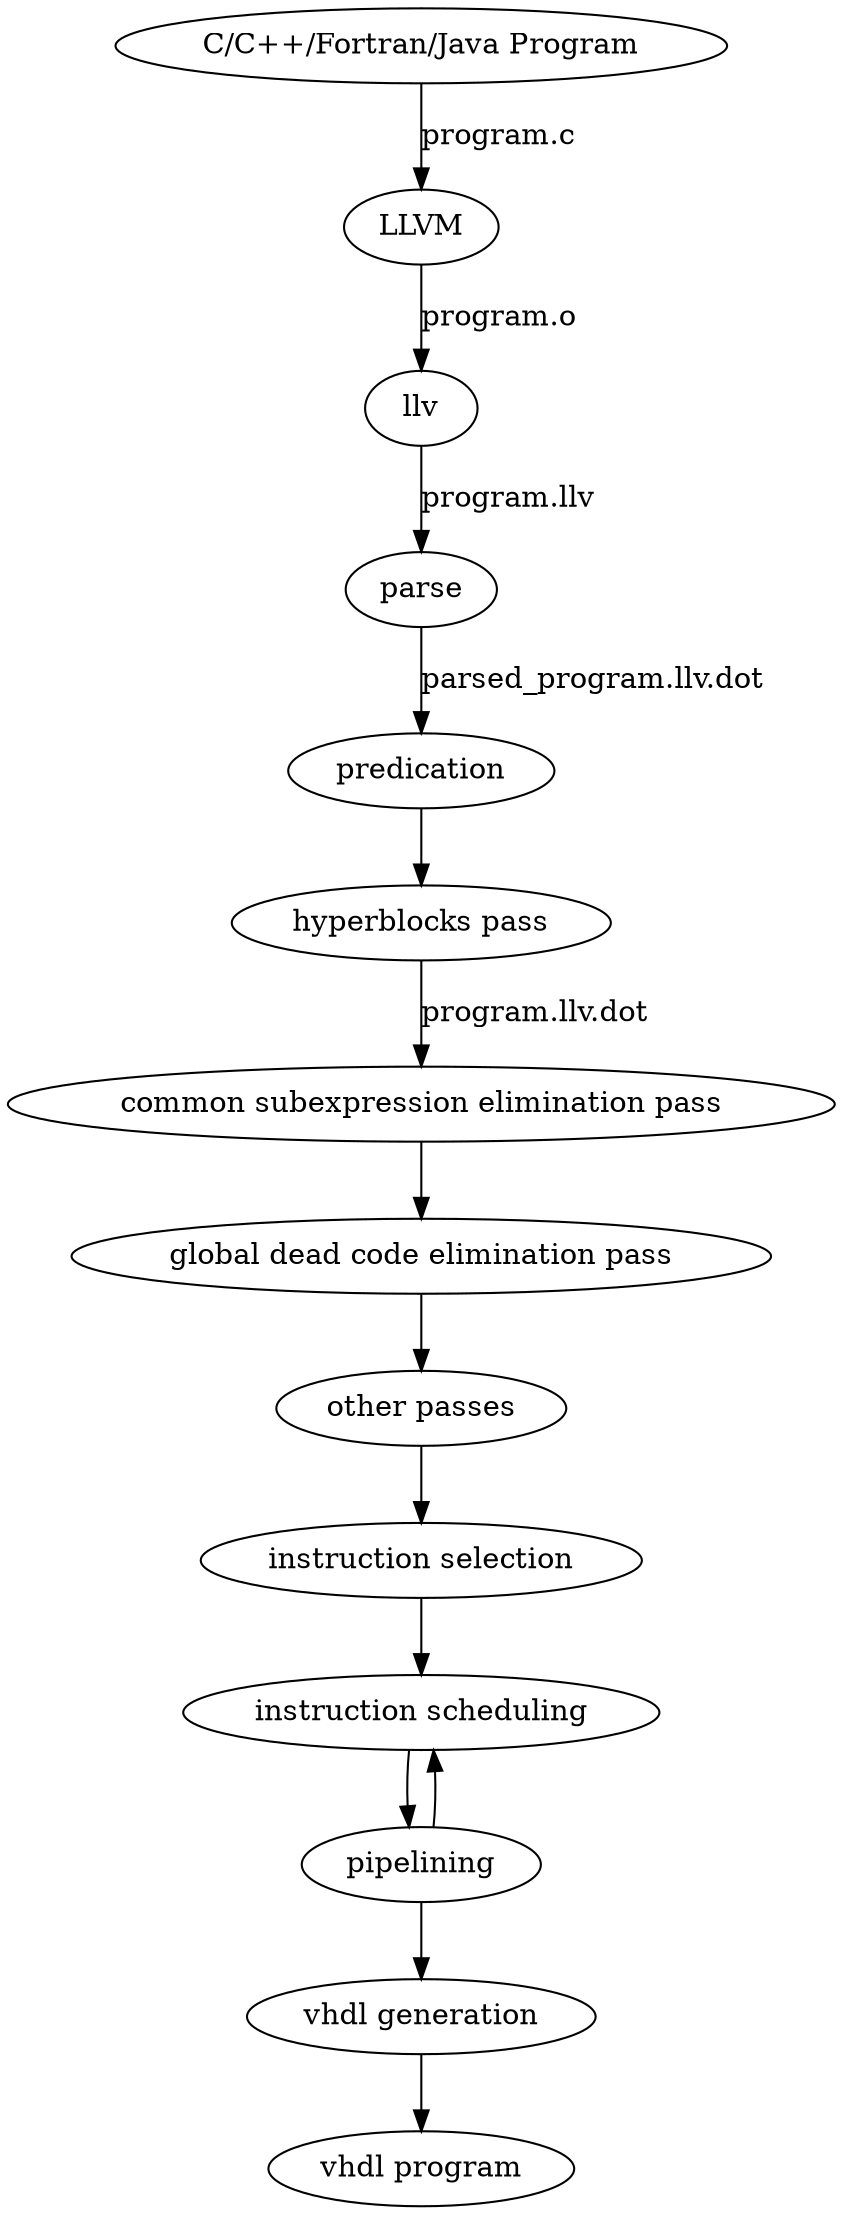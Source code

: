 digraph basic {
        graph [size="6,60"];
        subgraph "Float Compiler Organization" {
                 "C/C++/Fortran/Java Program" -> "LLVM" ["label" = "program.c"];
                 "LLVM" -> "llv" [ "label" = "program.o"];
                 "llv" -> "parse" [ "label" = "program.llv"];
                 "parse" -> "predication" ["label" = "parsed_program.llv.dot"];
                 "predication" -> "hyperblocks pass";
                 "hyperblocks pass" -> "common subexpression elimination pass" ["label" = "program.llv.dot"];
                 "common subexpression elimination pass" -> "global dead code elimination pass";
                 "global dead code elimination pass" -> "other passes";
                 "other passes" -> "instruction selection";
                 "instruction selection" -> "instruction scheduling";
                 "instruction scheduling" -> "pipelining";
                 "pipelining" -> "instruction scheduling";
                 "pipelining" -> "vhdl generation";
                 "vhdl generation" -> "vhdl program";
        }
}

